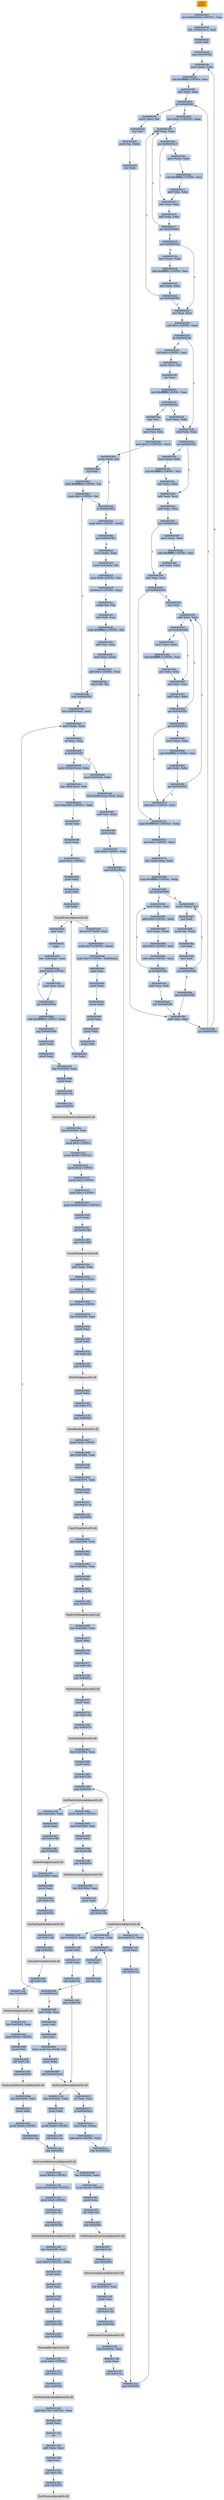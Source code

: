 digraph G {
node[shape=rectangle,style=filled,fillcolor=lightsteelblue,color=lightsteelblue]
bgcolor="transparent"
a0x004052e0pusha_[label="start\npusha ",color="lightgrey",fillcolor="orange"];
a0x004052e1movl_0x405000UINT32_esi[label="0x004052e1\nmovl $0x405000<UINT32>, %esi"];
a0x004052e6leal__16384esi__edi[label="0x004052e6\nleal -16384(%esi), %edi"];
a0x004052ecpushl_edi[label="0x004052ec\npushl %edi"];
a0x004052edjmp_0x004052fa[label="0x004052ed\njmp 0x004052fa"];
a0x004052famovl_esi__ebx[label="0x004052fa\nmovl (%esi), %ebx"];
a0x004052fcsubl_0xfffffffcUINT8_esi[label="0x004052fc\nsubl $0xfffffffc<UINT8>, %esi"];
a0x004052ffadcl_ebx_ebx[label="0x004052ff\nadcl %ebx, %ebx"];
a0x00405301jb_0x004052f0[label="0x00405301\njb 0x004052f0"];
a0x004052f0movb_esi__al[label="0x004052f0\nmovb (%esi), %al"];
a0x004052f2incl_esi[label="0x004052f2\nincl %esi"];
a0x004052f3movb_al_edi_[label="0x004052f3\nmovb %al, (%edi)"];
a0x004052f5incl_edi[label="0x004052f5\nincl %edi"];
a0x004052f6addl_ebx_ebx[label="0x004052f6\naddl %ebx, %ebx"];
a0x004052f8jne_0x00405301[label="0x004052f8\njne 0x00405301"];
a0x00405303movl_0x1UINT32_eax[label="0x00405303\nmovl $0x1<UINT32>, %eax"];
a0x00405308addl_ebx_ebx[label="0x00405308\naddl %ebx, %ebx"];
a0x0040530ajne_0x00405313[label="0x0040530a\njne 0x00405313"];
a0x00405313adcl_eax_eax[label="0x00405313\nadcl %eax, %eax"];
a0x00405315addl_ebx_ebx[label="0x00405315\naddl %ebx, %ebx"];
a0x00405317jae_0x00405308[label="0x00405317\njae 0x00405308"];
a0x00405319jne_0x00405324[label="0x00405319\njne 0x00405324"];
a0x00405324xorl_ecx_ecx[label="0x00405324\nxorl %ecx, %ecx"];
a0x00405326subl_0x3UINT8_eax[label="0x00405326\nsubl $0x3<UINT8>, %eax"];
a0x00405329jb_0x00405338[label="0x00405329\njb 0x00405338"];
a0x0040532bshll_0x8UINT8_eax[label="0x0040532b\nshll $0x8<UINT8>, %eax"];
a0x0040532emovb_esi__al[label="0x0040532e\nmovb (%esi), %al"];
a0x00405330incl_esi[label="0x00405330\nincl %esi"];
a0x00405331xorl_0xffffffffUINT8_eax[label="0x00405331\nxorl $0xffffffff<UINT8>, %eax"];
a0x00405334je_0x004053aa[label="0x00405334\nje 0x004053aa"];
a0x00405336movl_eax_ebp[label="0x00405336\nmovl %eax, %ebp"];
a0x00405338addl_ebx_ebx[label="0x00405338\naddl %ebx, %ebx"];
a0x0040533ajne_0x00405343[label="0x0040533a\njne 0x00405343"];
a0x00405343adcl_ecx_ecx[label="0x00405343\nadcl %ecx, %ecx"];
a0x00405345addl_ebx_ebx[label="0x00405345\naddl %ebx, %ebx"];
a0x00405347jne_0x00405350[label="0x00405347\njne 0x00405350"];
a0x00405350adcl_ecx_ecx[label="0x00405350\nadcl %ecx, %ecx"];
a0x00405352jne_0x00405374[label="0x00405352\njne 0x00405374"];
a0x00405374cmpl_0xfffff300UINT32_ebp[label="0x00405374\ncmpl $0xfffff300<UINT32>, %ebp"];
a0x0040537aadcl_0x1UINT8_ecx[label="0x0040537a\nadcl $0x1<UINT8>, %ecx"];
a0x0040537dleal_ediebp__edx[label="0x0040537d\nleal (%edi,%ebp), %edx"];
a0x00405380cmpl_0xfffffffcUINT8_ebp[label="0x00405380\ncmpl $0xfffffffc<UINT8>, %ebp"];
a0x00405383jbe_0x00405394[label="0x00405383\njbe 0x00405394"];
a0x00405394movl_edx__eax[label="0x00405394\nmovl (%edx), %eax"];
a0x00405396addl_0x4UINT8_edx[label="0x00405396\naddl $0x4<UINT8>, %edx"];
a0x00405399movl_eax_edi_[label="0x00405399\nmovl %eax, (%edi)"];
a0x0040539baddl_0x4UINT8_edi[label="0x0040539b\naddl $0x4<UINT8>, %edi"];
a0x0040539esubl_0x4UINT8_ecx[label="0x0040539e\nsubl $0x4<UINT8>, %ecx"];
a0x004053a1ja_0x00405394[label="0x004053a1\nja 0x00405394"];
a0x004053a3addl_ecx_edi[label="0x004053a3\naddl %ecx, %edi"];
a0x004053a5jmp_0x004052f6[label="0x004053a5\njmp 0x004052f6"];
a0x0040533cmovl_esi__ebx[label="0x0040533c\nmovl (%esi), %ebx"];
a0x0040533esubl_0xfffffffcUINT8_esi[label="0x0040533e\nsubl $0xfffffffc<UINT8>, %esi"];
a0x00405341adcl_ebx_ebx[label="0x00405341\nadcl %ebx, %ebx"];
a0x00405354incl_ecx[label="0x00405354\nincl %ecx"];
a0x00405355addl_ebx_ebx[label="0x00405355\naddl %ebx, %ebx"];
a0x00405357jne_0x00405360[label="0x00405357\njne 0x00405360"];
a0x00405360adcl_ecx_ecx[label="0x00405360\nadcl %ecx, %ecx"];
a0x00405362addl_ebx_ebx[label="0x00405362\naddl %ebx, %ebx"];
a0x00405364jae_0x00405355[label="0x00405364\njae 0x00405355"];
a0x00405366jne_0x00405371[label="0x00405366\njne 0x00405371"];
a0x00405371addl_0x2UINT8_ecx[label="0x00405371\naddl $0x2<UINT8>, %ecx"];
a0x00405385movb_edx__al[label="0x00405385\nmovb (%edx), %al"];
a0x00405387incl_edx[label="0x00405387\nincl %edx"];
a0x00405388movb_al_edi_[label="0x00405388\nmovb %al, (%edi)"];
a0x0040538aincl_edi[label="0x0040538a\nincl %edi"];
a0x0040538bdecl_ecx[label="0x0040538b\ndecl %ecx"];
a0x0040538cjne_0x00405385[label="0x0040538c\njne 0x00405385"];
a0x0040538ejmp_0x004052f6[label="0x0040538e\njmp 0x004052f6"];
a0x00405359movl_esi__ebx[label="0x00405359\nmovl (%esi), %ebx"];
a0x0040535bsubl_0xfffffffcUINT8_esi[label="0x0040535b\nsubl $0xfffffffc<UINT8>, %esi"];
a0x0040535eadcl_ebx_ebx[label="0x0040535e\nadcl %ebx, %ebx"];
a0x0040530cmovl_esi__ebx[label="0x0040530c\nmovl (%esi), %ebx"];
a0x0040530esubl_0xfffffffcUINT8_esi[label="0x0040530e\nsubl $0xfffffffc<UINT8>, %esi"];
a0x00405311adcl_ebx_ebx[label="0x00405311\nadcl %ebx, %ebx"];
a0x00405349movl_esi__ebx[label="0x00405349\nmovl (%esi), %ebx"];
a0x0040534bsubl_0xfffffffcUINT8_esi[label="0x0040534b\nsubl $0xfffffffc<UINT8>, %esi"];
a0x0040534eadcl_ebx_ebx[label="0x0040534e\nadcl %ebx, %ebx"];
a0x0040531bmovl_esi__ebx[label="0x0040531b\nmovl (%esi), %ebx"];
a0x0040531dsubl_0xfffffffcUINT8_esi[label="0x0040531d\nsubl $0xfffffffc<UINT8>, %esi"];
a0x00405320adcl_ebx_ebx[label="0x00405320\nadcl %ebx, %ebx"];
a0x00405322jae_0x00405308[label="0x00405322\njae 0x00405308"];
a0x00405368movl_esi__ebx[label="0x00405368\nmovl (%esi), %ebx"];
a0x0040536asubl_0xfffffffcUINT8_esi[label="0x0040536a\nsubl $0xfffffffc<UINT8>, %esi"];
a0x0040536dadcl_ebx_ebx[label="0x0040536d\nadcl %ebx, %ebx"];
a0x0040536fjae_0x00405355[label="0x0040536f\njae 0x00405355"];
a0x004053aapopl_esi[label="0x004053aa\npopl %esi"];
a0x004053abmovl_esi_edi[label="0x004053ab\nmovl %esi, %edi"];
a0x004053admovl_0x1cUINT32_ecx[label="0x004053ad\nmovl $0x1c<UINT32>, %ecx"];
a0x004053b2movb_edi__al[label="0x004053b2\nmovb (%edi), %al"];
a0x004053b4incl_edi[label="0x004053b4\nincl %edi"];
a0x004053b5subb_0xffffffe8UINT8_al[label="0x004053b5\nsubb $0xffffffe8<UINT8>, %al"];
a0x004053b7cmpb_0x1UINT8_al[label="0x004053b7\ncmpb $0x1<UINT8>, %al"];
a0x004053b9ja_0x004053b2[label="0x004053b9\nja 0x004053b2"];
a0x004053bbcmpb_0x0UINT8_edi_[label="0x004053bb\ncmpb $0x0<UINT8>, (%edi)"];
a0x004053bejne_0x004053b2[label="0x004053be\njne 0x004053b2"];
a0x004053c0movl_edi__eax[label="0x004053c0\nmovl (%edi), %eax"];
a0x004053c2movb_0x4edi__bl[label="0x004053c2\nmovb 0x4(%edi), %bl"];
a0x004053c5shrw_0x8UINT8_ax[label="0x004053c5\nshrw $0x8<UINT8>, %ax"];
a0x004053c9roll_0x10UINT8_eax[label="0x004053c9\nroll $0x10<UINT8>, %eax"];
a0x004053ccxchgb_al_ah[label="0x004053cc\nxchgb %al, %ah"];
a0x004053cesubl_edi_eax[label="0x004053ce\nsubl %edi, %eax"];
a0x004053d0subb_0xffffffe8UINT8_bl[label="0x004053d0\nsubb $0xffffffe8<UINT8>, %bl"];
a0x004053d3addl_esi_eax[label="0x004053d3\naddl %esi, %eax"];
a0x004053d5movl_eax_edi_[label="0x004053d5\nmovl %eax, (%edi)"];
a0x004053d7addl_0x5UINT8_edi[label="0x004053d7\naddl $0x5<UINT8>, %edi"];
a0x004053damovb_bl_al[label="0x004053da\nmovb %bl, %al"];
a0x004053dcloop_0x004053b7[label="0x004053dc\nloop 0x004053b7"];
a0x004053deleal_0x3000esi__edi[label="0x004053de\nleal 0x3000(%esi), %edi"];
a0x004053e4movl_edi__eax[label="0x004053e4\nmovl (%edi), %eax"];
a0x004053e6orl_eax_eax[label="0x004053e6\norl %eax, %eax"];
a0x004053e8je_0x00405426[label="0x004053e8\nje 0x00405426"];
a0x004053eamovl_0x4edi__ebx[label="0x004053ea\nmovl 0x4(%edi), %ebx"];
a0x004053edleal_0x5000eaxesi__eax[label="0x004053ed\nleal 0x5000(%eax,%esi), %eax"];
a0x004053f4addl_esi_ebx[label="0x004053f4\naddl %esi, %ebx"];
a0x004053f6pushl_eax[label="0x004053f6\npushl %eax"];
a0x004053f7addl_0x8UINT8_edi[label="0x004053f7\naddl $0x8<UINT8>, %edi"];
a0x004053facall_0x503cesi_[label="0x004053fa\ncall 0x503c(%esi)"];
LoadLibraryA_kernel32_dll[label="LoadLibraryA@kernel32.dll",color="lightgrey",fillcolor="lightgrey"];
a0x00405400xchgl_eax_ebp[label="0x00405400\nxchgl %eax, %ebp"];
a0x00405401movb_edi__al[label="0x00405401\nmovb (%edi), %al"];
a0x00405403incl_edi[label="0x00405403\nincl %edi"];
a0x00405404orb_al_al[label="0x00405404\norb %al, %al"];
a0x00405406je_0x004053e4[label="0x00405406\nje 0x004053e4"];
a0x00405408movl_edi_ecx[label="0x00405408\nmovl %edi, %ecx"];
a0x0040540apushl_edi[label="0x0040540a\npushl %edi"];
a0x0040540bdecl_eax[label="0x0040540b\ndecl %eax"];
a0x0040540crepnz_scasb_es_edi__al[label="0x0040540c\nrepnz scasb %es:(%edi), %al"];
a0x0040540epushl_ebp[label="0x0040540e\npushl %ebp"];
a0x0040540fcall_0x5040esi_[label="0x0040540f\ncall 0x5040(%esi)"];
GetProcAddress_kernel32_dll[label="GetProcAddress@kernel32.dll",color="lightgrey",fillcolor="lightgrey"];
a0x00405415orl_eax_eax[label="0x00405415\norl %eax, %eax"];
a0x00405417je_0x00405420[label="0x00405417\nje 0x00405420"];
a0x00405419movl_eax_ebx_[label="0x00405419\nmovl %eax, (%ebx)"];
a0x0040541baddl_0x4UINT8_ebx[label="0x0040541b\naddl $0x4<UINT8>, %ebx"];
a0x0040541ejmp_0x00405401[label="0x0040541e\njmp 0x00405401"];
a0x00405426movl_0x5044esi__ebp[label="0x00405426\nmovl 0x5044(%esi), %ebp"];
a0x0040542cleal__4096esi__edi[label="0x0040542c\nleal -4096(%esi), %edi"];
a0x00405432movl_0x1000UINT32_ebx[label="0x00405432\nmovl $0x1000<UINT32>, %ebx"];
a0x00405437pushl_eax[label="0x00405437\npushl %eax"];
a0x00405438pushl_esp[label="0x00405438\npushl %esp"];
a0x00405439pushl_0x4UINT8[label="0x00405439\npushl $0x4<UINT8>"];
a0x0040543bpushl_ebx[label="0x0040543b\npushl %ebx"];
a0x0040543cpushl_edi[label="0x0040543c\npushl %edi"];
a0x0040543dcall_ebp[label="0x0040543d\ncall %ebp"];
VirtualProtect_kernel32_dll[label="VirtualProtect@kernel32.dll",color="lightgrey",fillcolor="lightgrey"];
a0x0040543fleal_0x1d7edi__eax[label="0x0040543f\nleal 0x1d7(%edi), %eax"];
a0x00405445andb_0x7fUINT8_eax_[label="0x00405445\nandb $0x7f<UINT8>, (%eax)"];
a0x00405448andb_0x7fUINT8_0x28eax_[label="0x00405448\nandb $0x7f<UINT8>, 0x28(%eax)"];
a0x0040544cpopl_eax[label="0x0040544c\npopl %eax"];
a0x0040544dpushl_eax[label="0x0040544d\npushl %eax"];
a0x0040544epushl_esp[label="0x0040544e\npushl %esp"];
a0x0040544fpushl_eax[label="0x0040544f\npushl %eax"];
a0x00405450pushl_ebx[label="0x00405450\npushl %ebx"];
a0x00405451pushl_edi[label="0x00405451\npushl %edi"];
a0x00405452call_ebp[label="0x00405452\ncall %ebp"];
a0x00405454popl_eax[label="0x00405454\npopl %eax"];
a0x00405455popa_[label="0x00405455\npopa "];
a0x00405456leal__128esp__eax[label="0x00405456\nleal -128(%esp), %eax"];
a0x0040545apushl_0x0UINT8[label="0x0040545a\npushl $0x0<UINT8>"];
a0x0040545ccmpl_eax_esp[label="0x0040545c\ncmpl %eax, %esp"];
a0x0040545ejne_0x0040545a[label="0x0040545e\njne 0x0040545a"];
a0x00405460subl_0xffffff80UINT8_esp[label="0x00405460\nsubl $0xffffff80<UINT8>, %esp"];
a0x00405463jmp_0x00401000[label="0x00405463\njmp 0x00401000"];
a0x00401000pushl_eax[label="0x00401000\npushl %eax"];
a0x00401001pushl_ebx[label="0x00401001\npushl %ebx"];
a0x00401002leal_0x403098_eax[label="0x00401002\nleal 0x403098, %eax"];
a0x00401008pushl_eax[label="0x00401008\npushl %eax"];
a0x00401009call_0x4011f2[label="0x00401009\ncall 0x4011f2"];
a0x004011f2jmp_0x402054[label="0x004011f2\njmp 0x402054"];
SetCurrentDirectoryA_kernel32_dll[label="SetCurrentDirectoryA@kernel32.dll",color="lightgrey",fillcolor="lightgrey"];
a0x0040100eleal_0x40306d_eax[label="0x0040100e\nleal 0x40306d, %eax"];
a0x00401014pushl_0x0UINT8[label="0x00401014\npushl $0x0<UINT8>"];
a0x00401016pushl_0x80UINT32[label="0x00401016\npushl $0x80<UINT32>"];
a0x0040101bpushl_0x2UINT8[label="0x0040101b\npushl $0x2<UINT8>"];
a0x0040101dpushl_0x0UINT8[label="0x0040101d\npushl $0x0<UINT8>"];
a0x0040101fpushl_0x1UINT8[label="0x0040101f\npushl $0x1<UINT8>"];
a0x00401021pushl_0x40000000UINT32[label="0x00401021\npushl $0x40000000<UINT32>"];
a0x00401026pushl_eax[label="0x00401026\npushl %eax"];
a0x00401027call_0x401180[label="0x00401027\ncall 0x401180"];
a0x00401180jmp_0x402008[label="0x00401180\njmp 0x402008"];
CreateFileA_kernel32_dll[label="CreateFileA@kernel32.dll",color="lightgrey",fillcolor="lightgrey"];
a0x0040102cmovl_eax_ebx[label="0x0040102c\nmovl %eax, %ebx"];
a0x0040102epushl_0x0UINT8[label="0x0040102e\npushl $0x0<UINT8>"];
a0x00401030pushl_0x0UINT8[label="0x00401030\npushl $0x0<UINT8>"];
a0x00401032pushl_0xaUINT8[label="0x00401032\npushl $0xa<UINT8>"];
a0x00401034leal_0x403008_eax[label="0x00401034\nleal 0x403008, %eax"];
a0x0040103apushl_eax[label="0x0040103a\npushl %eax"];
a0x0040103bpushl_ebx[label="0x0040103b\npushl %ebx"];
a0x0040103ccall_0x4011fe[label="0x0040103c\ncall 0x4011fe"];
a0x004011fejmp_0x40205c[label="0x004011fe\njmp 0x40205c"];
WriteFile_kernel32_dll[label="WriteFile@kernel32.dll",color="lightgrey",fillcolor="lightgrey"];
a0x00401041pushl_ebx[label="0x00401041\npushl %ebx"];
a0x00401042call_0x401174[label="0x00401042\ncall 0x401174"];
a0x00401174jmp_0x402000[label="0x00401174\njmp 0x402000"];
CloseHandle_kernel32_dll[label="CloseHandle@kernel32.dll",color="lightgrey",fillcolor="lightgrey"];
a0x00401047pushl_0x0UINT8[label="0x00401047\npushl $0x0<UINT8>"];
a0x00401049leal_0x403080_eax[label="0x00401049\nleal 0x403080, %eax"];
a0x0040104fpushl_eax[label="0x0040104f\npushl %eax"];
a0x00401050leal_0x403076_eax[label="0x00401050\nleal 0x403076, %eax"];
a0x00401056pushl_eax[label="0x00401056\npushl %eax"];
a0x00401057call_0x40117a[label="0x00401057\ncall 0x40117a"];
a0x0040117ajmp_0x402004[label="0x0040117a\njmp 0x402004"];
CopyFileA_kernel32_dll[label="CopyFileA@kernel32.dll",color="lightgrey",fillcolor="lightgrey"];
a0x0040105cleal_0x403090_eax[label="0x0040105c\nleal 0x403090, %eax"];
a0x00401062pushl_eax[label="0x00401062\npushl %eax"];
a0x00401063leal_0x40308a_eax[label="0x00401063\nleal 0x40308a, %eax"];
a0x00401069pushl_eax[label="0x00401069\npushl %eax"];
a0x0040106acall_0x401198[label="0x0040106a\ncall 0x401198"];
a0x00401198jmp_0x402018[label="0x00401198\njmp 0x402018"];
FindFirstFileA_kernel32_dll[label="FindFirstFileA@kernel32.dll",color="lightgrey",fillcolor="lightgrey"];
a0x0040106fleal_0x403090_ebx[label="0x0040106f\nleal 0x403090, %ebx"];
a0x00401075pushl_ebx[label="0x00401075\npushl %ebx"];
a0x00401076pushl_eax[label="0x00401076\npushl %eax"];
a0x00401077call_0x40119e[label="0x00401077\ncall 0x40119e"];
a0x0040119ejmp_0x40201c[label="0x0040119e\njmp 0x40201c"];
FindNextFileA_kernel32_dll[label="FindNextFileA@kernel32.dll",color="lightgrey",fillcolor="lightgrey"];
a0x0040107cpushl_eax[label="0x0040107c\npushl %eax"];
a0x0040107dcall_0x401192[label="0x0040107d\ncall 0x401192"];
a0x00401192jmp_0x402014[label="0x00401192\njmp 0x402014"];
FindClose_kernel32_dll[label="FindClose@kernel32.dll",color="lightgrey",fillcolor="lightgrey"];
a0x00401082leal_0x40306d_eax[label="0x00401082\nleal 0x40306d, %eax"];
a0x00401088pushl_eax[label="0x00401088\npushl %eax"];
a0x00401089call_0x4011b0[label="0x00401089\ncall 0x4011b0"];
a0x004011b0jmp_0x402028[label="0x004011b0\njmp 0x402028"];
GetFileAttributesA_kernel32_dll[label="GetFileAttributesA@kernel32.dll",color="lightgrey",fillcolor="lightgrey"];
a0x0040108epushl_0x80UINT32[label="0x0040108e\npushl $0x80<UINT32>"];
a0x00401093leal_0x40306d_eax[label="0x00401093\nleal 0x40306d, %eax"];
a0x00401099pushl_eax[label="0x00401099\npushl %eax"];
a0x0040109acall_0x4011f8[label="0x0040109a\ncall 0x4011f8"];
a0x004011f8jmp_0x402058[label="0x004011f8\njmp 0x402058"];
SetFileAttributesA_kernel32_dll[label="SetFileAttributesA@kernel32.dll",color="lightgrey",fillcolor="lightgrey"];
a0x0040109fleal_0x40306d_eax[label="0x0040109f\nleal 0x40306d, %eax"];
a0x004010a5pushl_eax[label="0x004010a5\npushl %eax"];
a0x004010a6call_0x4011b0[label="0x004010a6\ncall 0x4011b0"];
a0x004010ableal_0x40306d_eax[label="0x004010ab\nleal 0x40306d, %eax"];
a0x004010b1pushl_eax[label="0x004010b1\npushl %eax"];
a0x004010b2call_0x401186[label="0x004010b2\ncall 0x401186"];
a0x00401186jmp_0x40200c[label="0x00401186\njmp 0x40200c"];
DeleteFileA_kernel32_dll[label="DeleteFileA@kernel32.dll",color="lightgrey",fillcolor="lightgrey"];
a0x004010b7leal_0x403060_eax[label="0x004010b7\nleal 0x403060, %eax"];
a0x004010bdpushl_eax[label="0x004010bd\npushl %eax"];
a0x004010becall_0x4011ce[label="0x004010be\ncall 0x4011ce"];
a0x004011cejmp_0x40203c[label="0x004011ce\njmp 0x40203c"];
GetStartupInfoA_kernel32_dll[label="GetStartupInfoA@kernel32.dll",color="lightgrey",fillcolor="lightgrey"];
a0x004010c3call_0x4011b6[label="0x004010c3\ncall 0x4011b6"];
a0x004011b6jmp_0x40202c[label="0x004011b6\njmp 0x40202c"];
GetLastError_kernel32_dll[label="GetLastError@kernel32.dll",color="lightgrey",fillcolor="lightgrey"];
a0x004010c8call_0x4011e0[label="0x004010c8\ncall 0x4011e0"];
a0x004011e0jmp_0x402048[label="0x004011e0\njmp 0x402048"];
GetVersion_kernel32_dll[label="GetVersion@kernel32.dll",color="lightgrey",fillcolor="lightgrey"];
a0x004010cdleal_0x403042_ebx[label="0x004010cd\nleal 0x403042, %ebx"];
a0x004010d3pushl_0x64UINT8[label="0x004010d3\npushl $0x64<UINT8>"];
a0x004010d5pushl_ebx[label="0x004010d5\npushl %ebx"];
a0x004010d6call_0x4011d4[label="0x004010d6\ncall 0x4011d4"];
a0x004011d4jmp_0x402040[label="0x004011d4\njmp 0x402040"];
GetSystemDirectoryA_kernel32_dll[label="GetSystemDirectoryA@kernel32.dll",color="lightgrey",fillcolor="lightgrey"];
a0x004010dbleal_0x403042_ebx[label="0x004010db\nleal 0x403042, %ebx"];
a0x004010e1pushl_ebx[label="0x004010e1\npushl %ebx"];
a0x004010e2pushl_0x64UINT8[label="0x004010e2\npushl $0x64<UINT8>"];
a0x004010e4call_0x4011aa[label="0x004010e4\ncall 0x4011aa"];
a0x004011aajmp_0x402024[label="0x004011aa\njmp 0x402024"];
GetCurrentDirectoryA_kernel32_dll[label="GetCurrentDirectoryA@kernel32.dll",color="lightgrey",fillcolor="lightgrey"];
a0x004010e9leal_0x403042_ebx[label="0x004010e9\nleal 0x403042, %ebx"];
a0x004010efpushl_0x64UINT8[label="0x004010ef\npushl $0x64<UINT8>"];
a0x004010f1pushl_ebx[label="0x004010f1\npushl %ebx"];
a0x004010f2call_0x4011e6[label="0x004010f2\ncall 0x4011e6"];
a0x004011e6jmp_0x40204c[label="0x004011e6\njmp 0x40204c"];
GetWindowsDirectoryA_kernel32_dll[label="GetWindowsDirectoryA@kernel32.dll",color="lightgrey",fillcolor="lightgrey"];
a0x004010f7call_0x4011a4[label="0x004010f7\ncall 0x4011a4"];
a0x004011a4jmp_0x402020[label="0x004011a4\njmp 0x402020"];
GetCommandLineA_kernel32_dll[label="GetCommandLineA@kernel32.dll",color="lightgrey",fillcolor="lightgrey"];
a0x004010fcleal_0x403054_eax[label="0x004010fc\nleal 0x403054, %eax"];
a0x00401102pushl_eax[label="0x00401102\npushl %eax"];
a0x00401103call_0x4011da[label="0x00401103\ncall 0x4011da"];
a0x004011dajmp_0x402044[label="0x004011da\njmp 0x402044"];
GetSystemTime_kernel32_dll[label="GetSystemTime@kernel32.dll",color="lightgrey",fillcolor="lightgrey"];
a0x00401108leal_0x403022_eax[label="0x00401108\nleal 0x403022, %eax"];
a0x0040110epushl_eax[label="0x0040110e\npushl %eax"];
a0x0040110fcall_0x4011ec[label="0x0040110f\ncall 0x4011ec"];
a0x004011ecjmp_0x402050[label="0x004011ec\njmp 0x402050"];
a0x00401114leal_0x403015_eax[label="0x00401114\nleal 0x403015, %eax"];
a0x0040111apushl_eax[label="0x0040111a\npushl %eax"];
a0x0040111bcall_0x4011ec[label="0x0040111b\ncall 0x4011ec"];
a0x00401120leal_0x40302d_ebx[label="0x00401120\nleal 0x40302d, %ebx"];
a0x00401126pushl_ebx[label="0x00401126\npushl %ebx"];
a0x00401127pushl_eax[label="0x00401127\npushl %eax"];
a0x00401128call_0x4011c8[label="0x00401128\ncall 0x4011c8"];
a0x004011c8jmp_0x402038[label="0x004011c8\njmp 0x402038"];
a0x0040112dleal_0x403042_ebx[label="0x0040112d\nleal 0x403042, %ebx"];
a0x00401133pushl_ebx[label="0x00401133\npushl %ebx"];
a0x00401134pushl_0x64UINT8[label="0x00401134\npushl $0x64<UINT8>"];
a0x00401136call_0x4011aa[label="0x00401136\ncall 0x4011aa"];
a0x0040113bpushl_0x64UINT8[label="0x0040113b\npushl $0x64<UINT8>"];
a0x0040113dpushl_0x403000UINT32[label="0x0040113d\npushl $0x403000<UINT32>"];
a0x00401142pushl_0x0UINT8[label="0x00401142\npushl $0x0<UINT8>"];
a0x00401144call_0x4011bc[label="0x00401144\ncall 0x4011bc"];
a0x004011bcjmp_0x402030[label="0x004011bc\njmp 0x402030"];
GetModuleFileNameA_kernel32_dll[label="GetModuleFileNameA@kernel32.dll",color="lightgrey",fillcolor="lightgrey"];
a0x00401149leal_0x403008_eax[label="0x00401149\nleal 0x403008, %eax"];
a0x0040114fmovl_0x0UINT32_ebx[label="0x0040114f\nmovl $0x0<UINT32>, %ebx"];
a0x00401154pushl_ebx[label="0x00401154\npushl %ebx"];
a0x00401155pushl_eax[label="0x00401155\npushl %eax"];
a0x00401156pushl_eax[label="0x00401156\npushl %eax"];
a0x00401157pushl_ebx[label="0x00401157\npushl %ebx"];
a0x00401158call_0x401204[label="0x00401158\ncall 0x401204"];
a0x00401204jmp_0x402064[label="0x00401204\njmp 0x402064"];
MessageBoxA_user32_dll[label="MessageBoxA@user32.dll",color="lightgrey",fillcolor="lightgrey"];
a0x0040115dpushl_0x0UINT8[label="0x0040115d\npushl $0x0<UINT8>"];
a0x0040115fcall_0x4011c2[label="0x0040115f\ncall 0x4011c2"];
a0x004011c2jmp_0x402034[label="0x004011c2\njmp 0x402034"];
GetModuleHandleA_kernel32_dll[label="GetModuleHandleA@kernel32.dll",color="lightgrey",fillcolor="lightgrey"];
a0x00401164addl_0x116bUINT32_eax[label="0x00401164\naddl $0x116b<UINT32>, %eax"];
a0x00401169pushl_eax[label="0x00401169\npushl %eax"];
a0x0040116aret[label="0x0040116a\nret"];
a0x0040116baddl_ebx_eax[label="0x0040116b\naddl %ebx, %eax"];
a0x0040116dpopl_eax[label="0x0040116d\npopl %eax"];
a0x0040116ecall_0x40118c[label="0x0040116e\ncall 0x40118c"];
a0x0040118cjmp_0x402010[label="0x0040118c\njmp 0x402010"];
ExitProcess_kernel32_dll[label="ExitProcess@kernel32.dll",color="lightgrey",fillcolor="lightgrey"];
a0x004052e0pusha_ -> a0x004052e1movl_0x405000UINT32_esi [color="#000000"];
a0x004052e1movl_0x405000UINT32_esi -> a0x004052e6leal__16384esi__edi [color="#000000"];
a0x004052e6leal__16384esi__edi -> a0x004052ecpushl_edi [color="#000000"];
a0x004052ecpushl_edi -> a0x004052edjmp_0x004052fa [color="#000000"];
a0x004052edjmp_0x004052fa -> a0x004052famovl_esi__ebx [color="#000000"];
a0x004052famovl_esi__ebx -> a0x004052fcsubl_0xfffffffcUINT8_esi [color="#000000"];
a0x004052fcsubl_0xfffffffcUINT8_esi -> a0x004052ffadcl_ebx_ebx [color="#000000"];
a0x004052ffadcl_ebx_ebx -> a0x00405301jb_0x004052f0 [color="#000000"];
a0x00405301jb_0x004052f0 -> a0x004052f0movb_esi__al [color="#000000",label="T"];
a0x004052f0movb_esi__al -> a0x004052f2incl_esi [color="#000000"];
a0x004052f2incl_esi -> a0x004052f3movb_al_edi_ [color="#000000"];
a0x004052f3movb_al_edi_ -> a0x004052f5incl_edi [color="#000000"];
a0x004052f5incl_edi -> a0x004052f6addl_ebx_ebx [color="#000000"];
a0x004052f6addl_ebx_ebx -> a0x004052f8jne_0x00405301 [color="#000000"];
a0x004052f8jne_0x00405301 -> a0x00405301jb_0x004052f0 [color="#000000",label="T"];
a0x00405301jb_0x004052f0 -> a0x00405303movl_0x1UINT32_eax [color="#000000",label="F"];
a0x00405303movl_0x1UINT32_eax -> a0x00405308addl_ebx_ebx [color="#000000"];
a0x00405308addl_ebx_ebx -> a0x0040530ajne_0x00405313 [color="#000000"];
a0x0040530ajne_0x00405313 -> a0x00405313adcl_eax_eax [color="#000000",label="T"];
a0x00405313adcl_eax_eax -> a0x00405315addl_ebx_ebx [color="#000000"];
a0x00405315addl_ebx_ebx -> a0x00405317jae_0x00405308 [color="#000000"];
a0x00405317jae_0x00405308 -> a0x00405319jne_0x00405324 [color="#000000",label="F"];
a0x00405319jne_0x00405324 -> a0x00405324xorl_ecx_ecx [color="#000000",label="T"];
a0x00405324xorl_ecx_ecx -> a0x00405326subl_0x3UINT8_eax [color="#000000"];
a0x00405326subl_0x3UINT8_eax -> a0x00405329jb_0x00405338 [color="#000000"];
a0x00405329jb_0x00405338 -> a0x0040532bshll_0x8UINT8_eax [color="#000000",label="F"];
a0x0040532bshll_0x8UINT8_eax -> a0x0040532emovb_esi__al [color="#000000"];
a0x0040532emovb_esi__al -> a0x00405330incl_esi [color="#000000"];
a0x00405330incl_esi -> a0x00405331xorl_0xffffffffUINT8_eax [color="#000000"];
a0x00405331xorl_0xffffffffUINT8_eax -> a0x00405334je_0x004053aa [color="#000000"];
a0x00405334je_0x004053aa -> a0x00405336movl_eax_ebp [color="#000000",label="F"];
a0x00405336movl_eax_ebp -> a0x00405338addl_ebx_ebx [color="#000000"];
a0x00405338addl_ebx_ebx -> a0x0040533ajne_0x00405343 [color="#000000"];
a0x0040533ajne_0x00405343 -> a0x00405343adcl_ecx_ecx [color="#000000",label="T"];
a0x00405343adcl_ecx_ecx -> a0x00405345addl_ebx_ebx [color="#000000"];
a0x00405345addl_ebx_ebx -> a0x00405347jne_0x00405350 [color="#000000"];
a0x00405347jne_0x00405350 -> a0x00405350adcl_ecx_ecx [color="#000000",label="T"];
a0x00405350adcl_ecx_ecx -> a0x00405352jne_0x00405374 [color="#000000"];
a0x00405352jne_0x00405374 -> a0x00405374cmpl_0xfffff300UINT32_ebp [color="#000000",label="T"];
a0x00405374cmpl_0xfffff300UINT32_ebp -> a0x0040537aadcl_0x1UINT8_ecx [color="#000000"];
a0x0040537aadcl_0x1UINT8_ecx -> a0x0040537dleal_ediebp__edx [color="#000000"];
a0x0040537dleal_ediebp__edx -> a0x00405380cmpl_0xfffffffcUINT8_ebp [color="#000000"];
a0x00405380cmpl_0xfffffffcUINT8_ebp -> a0x00405383jbe_0x00405394 [color="#000000"];
a0x00405383jbe_0x00405394 -> a0x00405394movl_edx__eax [color="#000000",label="T"];
a0x00405394movl_edx__eax -> a0x00405396addl_0x4UINT8_edx [color="#000000"];
a0x00405396addl_0x4UINT8_edx -> a0x00405399movl_eax_edi_ [color="#000000"];
a0x00405399movl_eax_edi_ -> a0x0040539baddl_0x4UINT8_edi [color="#000000"];
a0x0040539baddl_0x4UINT8_edi -> a0x0040539esubl_0x4UINT8_ecx [color="#000000"];
a0x0040539esubl_0x4UINT8_ecx -> a0x004053a1ja_0x00405394 [color="#000000"];
a0x004053a1ja_0x00405394 -> a0x004053a3addl_ecx_edi [color="#000000",label="F"];
a0x004053a3addl_ecx_edi -> a0x004053a5jmp_0x004052f6 [color="#000000"];
a0x004053a5jmp_0x004052f6 -> a0x004052f6addl_ebx_ebx [color="#000000"];
a0x00405329jb_0x00405338 -> a0x00405338addl_ebx_ebx [color="#000000",label="T"];
a0x0040533ajne_0x00405343 -> a0x0040533cmovl_esi__ebx [color="#000000",label="F"];
a0x0040533cmovl_esi__ebx -> a0x0040533esubl_0xfffffffcUINT8_esi [color="#000000"];
a0x0040533esubl_0xfffffffcUINT8_esi -> a0x00405341adcl_ebx_ebx [color="#000000"];
a0x00405341adcl_ebx_ebx -> a0x00405343adcl_ecx_ecx [color="#000000"];
a0x00405352jne_0x00405374 -> a0x00405354incl_ecx [color="#000000",label="F"];
a0x00405354incl_ecx -> a0x00405355addl_ebx_ebx [color="#000000"];
a0x00405355addl_ebx_ebx -> a0x00405357jne_0x00405360 [color="#000000"];
a0x00405357jne_0x00405360 -> a0x00405360adcl_ecx_ecx [color="#000000",label="T"];
a0x00405360adcl_ecx_ecx -> a0x00405362addl_ebx_ebx [color="#000000"];
a0x00405362addl_ebx_ebx -> a0x00405364jae_0x00405355 [color="#000000"];
a0x00405364jae_0x00405355 -> a0x00405366jne_0x00405371 [color="#000000",label="F"];
a0x00405366jne_0x00405371 -> a0x00405371addl_0x2UINT8_ecx [color="#000000",label="T"];
a0x00405371addl_0x2UINT8_ecx -> a0x00405374cmpl_0xfffff300UINT32_ebp [color="#000000"];
a0x004053a1ja_0x00405394 -> a0x00405394movl_edx__eax [color="#000000",label="T"];
a0x004052f8jne_0x00405301 -> a0x004052famovl_esi__ebx [color="#000000",label="F"];
a0x00405383jbe_0x00405394 -> a0x00405385movb_edx__al [color="#000000",label="F"];
a0x00405385movb_edx__al -> a0x00405387incl_edx [color="#000000"];
a0x00405387incl_edx -> a0x00405388movb_al_edi_ [color="#000000"];
a0x00405388movb_al_edi_ -> a0x0040538aincl_edi [color="#000000"];
a0x0040538aincl_edi -> a0x0040538bdecl_ecx [color="#000000"];
a0x0040538bdecl_ecx -> a0x0040538cjne_0x00405385 [color="#000000"];
a0x0040538cjne_0x00405385 -> a0x00405385movb_edx__al [color="#000000",label="T"];
a0x0040538cjne_0x00405385 -> a0x0040538ejmp_0x004052f6 [color="#000000",label="F"];
a0x0040538ejmp_0x004052f6 -> a0x004052f6addl_ebx_ebx [color="#000000"];
a0x00405357jne_0x00405360 -> a0x00405359movl_esi__ebx [color="#000000",label="F"];
a0x00405359movl_esi__ebx -> a0x0040535bsubl_0xfffffffcUINT8_esi [color="#000000"];
a0x0040535bsubl_0xfffffffcUINT8_esi -> a0x0040535eadcl_ebx_ebx [color="#000000"];
a0x0040535eadcl_ebx_ebx -> a0x00405360adcl_ecx_ecx [color="#000000"];
a0x00405364jae_0x00405355 -> a0x00405355addl_ebx_ebx [color="#000000",label="T"];
a0x0040530ajne_0x00405313 -> a0x0040530cmovl_esi__ebx [color="#000000",label="F"];
a0x0040530cmovl_esi__ebx -> a0x0040530esubl_0xfffffffcUINT8_esi [color="#000000"];
a0x0040530esubl_0xfffffffcUINT8_esi -> a0x00405311adcl_ebx_ebx [color="#000000"];
a0x00405311adcl_ebx_ebx -> a0x00405313adcl_eax_eax [color="#000000"];
a0x00405347jne_0x00405350 -> a0x00405349movl_esi__ebx [color="#000000",label="F"];
a0x00405349movl_esi__ebx -> a0x0040534bsubl_0xfffffffcUINT8_esi [color="#000000"];
a0x0040534bsubl_0xfffffffcUINT8_esi -> a0x0040534eadcl_ebx_ebx [color="#000000"];
a0x0040534eadcl_ebx_ebx -> a0x00405350adcl_ecx_ecx [color="#000000"];
a0x00405319jne_0x00405324 -> a0x0040531bmovl_esi__ebx [color="#000000",label="F"];
a0x0040531bmovl_esi__ebx -> a0x0040531dsubl_0xfffffffcUINT8_esi [color="#000000"];
a0x0040531dsubl_0xfffffffcUINT8_esi -> a0x00405320adcl_ebx_ebx [color="#000000"];
a0x00405320adcl_ebx_ebx -> a0x00405322jae_0x00405308 [color="#000000"];
a0x00405322jae_0x00405308 -> a0x00405324xorl_ecx_ecx [color="#000000",label="F"];
a0x00405366jne_0x00405371 -> a0x00405368movl_esi__ebx [color="#000000",label="F"];
a0x00405368movl_esi__ebx -> a0x0040536asubl_0xfffffffcUINT8_esi [color="#000000"];
a0x0040536asubl_0xfffffffcUINT8_esi -> a0x0040536dadcl_ebx_ebx [color="#000000"];
a0x0040536dadcl_ebx_ebx -> a0x0040536fjae_0x00405355 [color="#000000"];
a0x0040536fjae_0x00405355 -> a0x00405371addl_0x2UINT8_ecx [color="#000000",label="F"];
a0x00405317jae_0x00405308 -> a0x00405308addl_ebx_ebx [color="#000000",label="T"];
a0x0040536fjae_0x00405355 -> a0x00405355addl_ebx_ebx [color="#000000",label="T"];
a0x00405322jae_0x00405308 -> a0x00405308addl_ebx_ebx [color="#000000",label="T"];
a0x00405334je_0x004053aa -> a0x004053aapopl_esi [color="#000000",label="T"];
a0x004053aapopl_esi -> a0x004053abmovl_esi_edi [color="#000000"];
a0x004053abmovl_esi_edi -> a0x004053admovl_0x1cUINT32_ecx [color="#000000"];
a0x004053admovl_0x1cUINT32_ecx -> a0x004053b2movb_edi__al [color="#000000"];
a0x004053b2movb_edi__al -> a0x004053b4incl_edi [color="#000000"];
a0x004053b4incl_edi -> a0x004053b5subb_0xffffffe8UINT8_al [color="#000000"];
a0x004053b5subb_0xffffffe8UINT8_al -> a0x004053b7cmpb_0x1UINT8_al [color="#000000"];
a0x004053b7cmpb_0x1UINT8_al -> a0x004053b9ja_0x004053b2 [color="#000000"];
a0x004053b9ja_0x004053b2 -> a0x004053b2movb_edi__al [color="#000000",label="T"];
a0x004053b9ja_0x004053b2 -> a0x004053bbcmpb_0x0UINT8_edi_ [color="#000000",label="F"];
a0x004053bbcmpb_0x0UINT8_edi_ -> a0x004053bejne_0x004053b2 [color="#000000"];
a0x004053bejne_0x004053b2 -> a0x004053c0movl_edi__eax [color="#000000",label="F"];
a0x004053c0movl_edi__eax -> a0x004053c2movb_0x4edi__bl [color="#000000"];
a0x004053c2movb_0x4edi__bl -> a0x004053c5shrw_0x8UINT8_ax [color="#000000"];
a0x004053c5shrw_0x8UINT8_ax -> a0x004053c9roll_0x10UINT8_eax [color="#000000"];
a0x004053c9roll_0x10UINT8_eax -> a0x004053ccxchgb_al_ah [color="#000000"];
a0x004053ccxchgb_al_ah -> a0x004053cesubl_edi_eax [color="#000000"];
a0x004053cesubl_edi_eax -> a0x004053d0subb_0xffffffe8UINT8_bl [color="#000000"];
a0x004053d0subb_0xffffffe8UINT8_bl -> a0x004053d3addl_esi_eax [color="#000000"];
a0x004053d3addl_esi_eax -> a0x004053d5movl_eax_edi_ [color="#000000"];
a0x004053d5movl_eax_edi_ -> a0x004053d7addl_0x5UINT8_edi [color="#000000"];
a0x004053d7addl_0x5UINT8_edi -> a0x004053damovb_bl_al [color="#000000"];
a0x004053damovb_bl_al -> a0x004053dcloop_0x004053b7 [color="#000000"];
a0x004053dcloop_0x004053b7 -> a0x004053b7cmpb_0x1UINT8_al [color="#000000",label="T"];
a0x004053dcloop_0x004053b7 -> a0x004053deleal_0x3000esi__edi [color="#000000",label="F"];
a0x004053deleal_0x3000esi__edi -> a0x004053e4movl_edi__eax [color="#000000"];
a0x004053e4movl_edi__eax -> a0x004053e6orl_eax_eax [color="#000000"];
a0x004053e6orl_eax_eax -> a0x004053e8je_0x00405426 [color="#000000"];
a0x004053e8je_0x00405426 -> a0x004053eamovl_0x4edi__ebx [color="#000000",label="F"];
a0x004053eamovl_0x4edi__ebx -> a0x004053edleal_0x5000eaxesi__eax [color="#000000"];
a0x004053edleal_0x5000eaxesi__eax -> a0x004053f4addl_esi_ebx [color="#000000"];
a0x004053f4addl_esi_ebx -> a0x004053f6pushl_eax [color="#000000"];
a0x004053f6pushl_eax -> a0x004053f7addl_0x8UINT8_edi [color="#000000"];
a0x004053f7addl_0x8UINT8_edi -> a0x004053facall_0x503cesi_ [color="#000000"];
a0x004053facall_0x503cesi_ -> LoadLibraryA_kernel32_dll [color="#000000"];
LoadLibraryA_kernel32_dll -> a0x00405400xchgl_eax_ebp [color="#000000"];
a0x00405400xchgl_eax_ebp -> a0x00405401movb_edi__al [color="#000000"];
a0x00405401movb_edi__al -> a0x00405403incl_edi [color="#000000"];
a0x00405403incl_edi -> a0x00405404orb_al_al [color="#000000"];
a0x00405404orb_al_al -> a0x00405406je_0x004053e4 [color="#000000"];
a0x00405406je_0x004053e4 -> a0x00405408movl_edi_ecx [color="#000000",label="F"];
a0x00405408movl_edi_ecx -> a0x0040540apushl_edi [color="#000000"];
a0x0040540apushl_edi -> a0x0040540bdecl_eax [color="#000000"];
a0x0040540bdecl_eax -> a0x0040540crepnz_scasb_es_edi__al [color="#000000"];
a0x0040540crepnz_scasb_es_edi__al -> a0x0040540epushl_ebp [color="#000000"];
a0x0040540epushl_ebp -> a0x0040540fcall_0x5040esi_ [color="#000000"];
a0x0040540fcall_0x5040esi_ -> GetProcAddress_kernel32_dll [color="#000000"];
GetProcAddress_kernel32_dll -> a0x00405415orl_eax_eax [color="#000000"];
a0x00405415orl_eax_eax -> a0x00405417je_0x00405420 [color="#000000"];
a0x00405417je_0x00405420 -> a0x00405419movl_eax_ebx_ [color="#000000",label="F"];
a0x00405419movl_eax_ebx_ -> a0x0040541baddl_0x4UINT8_ebx [color="#000000"];
a0x0040541baddl_0x4UINT8_ebx -> a0x0040541ejmp_0x00405401 [color="#000000"];
a0x0040541ejmp_0x00405401 -> a0x00405401movb_edi__al [color="#000000"];
a0x00405406je_0x004053e4 -> a0x004053e4movl_edi__eax [color="#000000",label="T"];
a0x004053e8je_0x00405426 -> a0x00405426movl_0x5044esi__ebp [color="#000000",label="T"];
a0x00405426movl_0x5044esi__ebp -> a0x0040542cleal__4096esi__edi [color="#000000"];
a0x0040542cleal__4096esi__edi -> a0x00405432movl_0x1000UINT32_ebx [color="#000000"];
a0x00405432movl_0x1000UINT32_ebx -> a0x00405437pushl_eax [color="#000000"];
a0x00405437pushl_eax -> a0x00405438pushl_esp [color="#000000"];
a0x00405438pushl_esp -> a0x00405439pushl_0x4UINT8 [color="#000000"];
a0x00405439pushl_0x4UINT8 -> a0x0040543bpushl_ebx [color="#000000"];
a0x0040543bpushl_ebx -> a0x0040543cpushl_edi [color="#000000"];
a0x0040543cpushl_edi -> a0x0040543dcall_ebp [color="#000000"];
a0x0040543dcall_ebp -> VirtualProtect_kernel32_dll [color="#000000"];
VirtualProtect_kernel32_dll -> a0x0040543fleal_0x1d7edi__eax [color="#000000"];
a0x0040543fleal_0x1d7edi__eax -> a0x00405445andb_0x7fUINT8_eax_ [color="#000000"];
a0x00405445andb_0x7fUINT8_eax_ -> a0x00405448andb_0x7fUINT8_0x28eax_ [color="#000000"];
a0x00405448andb_0x7fUINT8_0x28eax_ -> a0x0040544cpopl_eax [color="#000000"];
a0x0040544cpopl_eax -> a0x0040544dpushl_eax [color="#000000"];
a0x0040544dpushl_eax -> a0x0040544epushl_esp [color="#000000"];
a0x0040544epushl_esp -> a0x0040544fpushl_eax [color="#000000"];
a0x0040544fpushl_eax -> a0x00405450pushl_ebx [color="#000000"];
a0x00405450pushl_ebx -> a0x00405451pushl_edi [color="#000000"];
a0x00405451pushl_edi -> a0x00405452call_ebp [color="#000000"];
a0x00405452call_ebp -> VirtualProtect_kernel32_dll [color="#000000"];
VirtualProtect_kernel32_dll -> a0x00405454popl_eax [color="#000000"];
a0x00405454popl_eax -> a0x00405455popa_ [color="#000000"];
a0x00405455popa_ -> a0x00405456leal__128esp__eax [color="#000000"];
a0x00405456leal__128esp__eax -> a0x0040545apushl_0x0UINT8 [color="#000000"];
a0x0040545apushl_0x0UINT8 -> a0x0040545ccmpl_eax_esp [color="#000000"];
a0x0040545ccmpl_eax_esp -> a0x0040545ejne_0x0040545a [color="#000000"];
a0x0040545ejne_0x0040545a -> a0x0040545apushl_0x0UINT8 [color="#000000",label="T"];
a0x0040545ejne_0x0040545a -> a0x00405460subl_0xffffff80UINT8_esp [color="#000000",label="F"];
a0x00405460subl_0xffffff80UINT8_esp -> a0x00405463jmp_0x00401000 [color="#000000"];
a0x00405463jmp_0x00401000 -> a0x00401000pushl_eax [color="#000000"];
a0x00401000pushl_eax -> a0x00401001pushl_ebx [color="#000000"];
a0x00401001pushl_ebx -> a0x00401002leal_0x403098_eax [color="#000000"];
a0x00401002leal_0x403098_eax -> a0x00401008pushl_eax [color="#000000"];
a0x00401008pushl_eax -> a0x00401009call_0x4011f2 [color="#000000"];
a0x00401009call_0x4011f2 -> a0x004011f2jmp_0x402054 [color="#000000"];
a0x004011f2jmp_0x402054 -> SetCurrentDirectoryA_kernel32_dll [color="#000000"];
SetCurrentDirectoryA_kernel32_dll -> a0x0040100eleal_0x40306d_eax [color="#000000"];
a0x0040100eleal_0x40306d_eax -> a0x00401014pushl_0x0UINT8 [color="#000000"];
a0x00401014pushl_0x0UINT8 -> a0x00401016pushl_0x80UINT32 [color="#000000"];
a0x00401016pushl_0x80UINT32 -> a0x0040101bpushl_0x2UINT8 [color="#000000"];
a0x0040101bpushl_0x2UINT8 -> a0x0040101dpushl_0x0UINT8 [color="#000000"];
a0x0040101dpushl_0x0UINT8 -> a0x0040101fpushl_0x1UINT8 [color="#000000"];
a0x0040101fpushl_0x1UINT8 -> a0x00401021pushl_0x40000000UINT32 [color="#000000"];
a0x00401021pushl_0x40000000UINT32 -> a0x00401026pushl_eax [color="#000000"];
a0x00401026pushl_eax -> a0x00401027call_0x401180 [color="#000000"];
a0x00401027call_0x401180 -> a0x00401180jmp_0x402008 [color="#000000"];
a0x00401180jmp_0x402008 -> CreateFileA_kernel32_dll [color="#000000"];
CreateFileA_kernel32_dll -> a0x0040102cmovl_eax_ebx [color="#000000"];
a0x0040102cmovl_eax_ebx -> a0x0040102epushl_0x0UINT8 [color="#000000"];
a0x0040102epushl_0x0UINT8 -> a0x00401030pushl_0x0UINT8 [color="#000000"];
a0x00401030pushl_0x0UINT8 -> a0x00401032pushl_0xaUINT8 [color="#000000"];
a0x00401032pushl_0xaUINT8 -> a0x00401034leal_0x403008_eax [color="#000000"];
a0x00401034leal_0x403008_eax -> a0x0040103apushl_eax [color="#000000"];
a0x0040103apushl_eax -> a0x0040103bpushl_ebx [color="#000000"];
a0x0040103bpushl_ebx -> a0x0040103ccall_0x4011fe [color="#000000"];
a0x0040103ccall_0x4011fe -> a0x004011fejmp_0x40205c [color="#000000"];
a0x004011fejmp_0x40205c -> WriteFile_kernel32_dll [color="#000000"];
WriteFile_kernel32_dll -> a0x00401041pushl_ebx [color="#000000"];
a0x00401041pushl_ebx -> a0x00401042call_0x401174 [color="#000000"];
a0x00401042call_0x401174 -> a0x00401174jmp_0x402000 [color="#000000"];
a0x00401174jmp_0x402000 -> CloseHandle_kernel32_dll [color="#000000"];
CloseHandle_kernel32_dll -> a0x00401047pushl_0x0UINT8 [color="#000000"];
a0x00401047pushl_0x0UINT8 -> a0x00401049leal_0x403080_eax [color="#000000"];
a0x00401049leal_0x403080_eax -> a0x0040104fpushl_eax [color="#000000"];
a0x0040104fpushl_eax -> a0x00401050leal_0x403076_eax [color="#000000"];
a0x00401050leal_0x403076_eax -> a0x00401056pushl_eax [color="#000000"];
a0x00401056pushl_eax -> a0x00401057call_0x40117a [color="#000000"];
a0x00401057call_0x40117a -> a0x0040117ajmp_0x402004 [color="#000000"];
a0x0040117ajmp_0x402004 -> CopyFileA_kernel32_dll [color="#000000"];
CopyFileA_kernel32_dll -> a0x0040105cleal_0x403090_eax [color="#000000"];
a0x0040105cleal_0x403090_eax -> a0x00401062pushl_eax [color="#000000"];
a0x00401062pushl_eax -> a0x00401063leal_0x40308a_eax [color="#000000"];
a0x00401063leal_0x40308a_eax -> a0x00401069pushl_eax [color="#000000"];
a0x00401069pushl_eax -> a0x0040106acall_0x401198 [color="#000000"];
a0x0040106acall_0x401198 -> a0x00401198jmp_0x402018 [color="#000000"];
a0x00401198jmp_0x402018 -> FindFirstFileA_kernel32_dll [color="#000000"];
FindFirstFileA_kernel32_dll -> a0x0040106fleal_0x403090_ebx [color="#000000"];
a0x0040106fleal_0x403090_ebx -> a0x00401075pushl_ebx [color="#000000"];
a0x00401075pushl_ebx -> a0x00401076pushl_eax [color="#000000"];
a0x00401076pushl_eax -> a0x00401077call_0x40119e [color="#000000"];
a0x00401077call_0x40119e -> a0x0040119ejmp_0x40201c [color="#000000"];
a0x0040119ejmp_0x40201c -> FindNextFileA_kernel32_dll [color="#000000"];
FindNextFileA_kernel32_dll -> a0x0040107cpushl_eax [color="#000000"];
a0x0040107cpushl_eax -> a0x0040107dcall_0x401192 [color="#000000"];
a0x0040107dcall_0x401192 -> a0x00401192jmp_0x402014 [color="#000000"];
a0x00401192jmp_0x402014 -> FindClose_kernel32_dll [color="#000000"];
FindClose_kernel32_dll -> a0x00401082leal_0x40306d_eax [color="#000000"];
a0x00401082leal_0x40306d_eax -> a0x00401088pushl_eax [color="#000000"];
a0x00401088pushl_eax -> a0x00401089call_0x4011b0 [color="#000000"];
a0x00401089call_0x4011b0 -> a0x004011b0jmp_0x402028 [color="#000000"];
a0x004011b0jmp_0x402028 -> GetFileAttributesA_kernel32_dll [color="#000000"];
GetFileAttributesA_kernel32_dll -> a0x0040108epushl_0x80UINT32 [color="#000000"];
a0x0040108epushl_0x80UINT32 -> a0x00401093leal_0x40306d_eax [color="#000000"];
a0x00401093leal_0x40306d_eax -> a0x00401099pushl_eax [color="#000000"];
a0x00401099pushl_eax -> a0x0040109acall_0x4011f8 [color="#000000"];
a0x0040109acall_0x4011f8 -> a0x004011f8jmp_0x402058 [color="#000000"];
a0x004011f8jmp_0x402058 -> SetFileAttributesA_kernel32_dll [color="#000000"];
SetFileAttributesA_kernel32_dll -> a0x0040109fleal_0x40306d_eax [color="#000000"];
a0x0040109fleal_0x40306d_eax -> a0x004010a5pushl_eax [color="#000000"];
a0x004010a5pushl_eax -> a0x004010a6call_0x4011b0 [color="#000000"];
a0x004010a6call_0x4011b0 -> a0x004011b0jmp_0x402028 [color="#000000"];
GetFileAttributesA_kernel32_dll -> a0x004010ableal_0x40306d_eax [color="#000000"];
a0x004010ableal_0x40306d_eax -> a0x004010b1pushl_eax [color="#000000"];
a0x004010b1pushl_eax -> a0x004010b2call_0x401186 [color="#000000"];
a0x004010b2call_0x401186 -> a0x00401186jmp_0x40200c [color="#000000"];
a0x00401186jmp_0x40200c -> DeleteFileA_kernel32_dll [color="#000000"];
DeleteFileA_kernel32_dll -> a0x004010b7leal_0x403060_eax [color="#000000"];
a0x004010b7leal_0x403060_eax -> a0x004010bdpushl_eax [color="#000000"];
a0x004010bdpushl_eax -> a0x004010becall_0x4011ce [color="#000000"];
a0x004010becall_0x4011ce -> a0x004011cejmp_0x40203c [color="#000000"];
a0x004011cejmp_0x40203c -> GetStartupInfoA_kernel32_dll [color="#000000"];
GetStartupInfoA_kernel32_dll -> a0x004010c3call_0x4011b6 [color="#000000"];
a0x004010c3call_0x4011b6 -> a0x004011b6jmp_0x40202c [color="#000000"];
a0x004011b6jmp_0x40202c -> GetLastError_kernel32_dll [color="#000000"];
GetLastError_kernel32_dll -> a0x004010c8call_0x4011e0 [color="#000000"];
a0x004010c8call_0x4011e0 -> a0x004011e0jmp_0x402048 [color="#000000"];
a0x004011e0jmp_0x402048 -> GetVersion_kernel32_dll [color="#000000"];
GetVersion_kernel32_dll -> a0x004010cdleal_0x403042_ebx [color="#000000"];
a0x004010cdleal_0x403042_ebx -> a0x004010d3pushl_0x64UINT8 [color="#000000"];
a0x004010d3pushl_0x64UINT8 -> a0x004010d5pushl_ebx [color="#000000"];
a0x004010d5pushl_ebx -> a0x004010d6call_0x4011d4 [color="#000000"];
a0x004010d6call_0x4011d4 -> a0x004011d4jmp_0x402040 [color="#000000"];
a0x004011d4jmp_0x402040 -> GetSystemDirectoryA_kernel32_dll [color="#000000"];
GetSystemDirectoryA_kernel32_dll -> a0x004010dbleal_0x403042_ebx [color="#000000"];
a0x004010dbleal_0x403042_ebx -> a0x004010e1pushl_ebx [color="#000000"];
a0x004010e1pushl_ebx -> a0x004010e2pushl_0x64UINT8 [color="#000000"];
a0x004010e2pushl_0x64UINT8 -> a0x004010e4call_0x4011aa [color="#000000"];
a0x004010e4call_0x4011aa -> a0x004011aajmp_0x402024 [color="#000000"];
a0x004011aajmp_0x402024 -> GetCurrentDirectoryA_kernel32_dll [color="#000000"];
GetCurrentDirectoryA_kernel32_dll -> a0x004010e9leal_0x403042_ebx [color="#000000"];
a0x004010e9leal_0x403042_ebx -> a0x004010efpushl_0x64UINT8 [color="#000000"];
a0x004010efpushl_0x64UINT8 -> a0x004010f1pushl_ebx [color="#000000"];
a0x004010f1pushl_ebx -> a0x004010f2call_0x4011e6 [color="#000000"];
a0x004010f2call_0x4011e6 -> a0x004011e6jmp_0x40204c [color="#000000"];
a0x004011e6jmp_0x40204c -> GetWindowsDirectoryA_kernel32_dll [color="#000000"];
GetWindowsDirectoryA_kernel32_dll -> a0x004010f7call_0x4011a4 [color="#000000"];
a0x004010f7call_0x4011a4 -> a0x004011a4jmp_0x402020 [color="#000000"];
a0x004011a4jmp_0x402020 -> GetCommandLineA_kernel32_dll [color="#000000"];
GetCommandLineA_kernel32_dll -> a0x004010fcleal_0x403054_eax [color="#000000"];
a0x004010fcleal_0x403054_eax -> a0x00401102pushl_eax [color="#000000"];
a0x00401102pushl_eax -> a0x00401103call_0x4011da [color="#000000"];
a0x00401103call_0x4011da -> a0x004011dajmp_0x402044 [color="#000000"];
a0x004011dajmp_0x402044 -> GetSystemTime_kernel32_dll [color="#000000"];
GetSystemTime_kernel32_dll -> a0x00401108leal_0x403022_eax [color="#000000"];
a0x00401108leal_0x403022_eax -> a0x0040110epushl_eax [color="#000000"];
a0x0040110epushl_eax -> a0x0040110fcall_0x4011ec [color="#000000"];
a0x0040110fcall_0x4011ec -> a0x004011ecjmp_0x402050 [color="#000000"];
a0x004011ecjmp_0x402050 -> LoadLibraryA_kernel32_dll [color="#000000"];
LoadLibraryA_kernel32_dll -> a0x00401114leal_0x403015_eax [color="#000000"];
a0x00401114leal_0x403015_eax -> a0x0040111apushl_eax [color="#000000"];
a0x0040111apushl_eax -> a0x0040111bcall_0x4011ec [color="#000000"];
a0x0040111bcall_0x4011ec -> a0x004011ecjmp_0x402050 [color="#000000"];
LoadLibraryA_kernel32_dll -> a0x00401120leal_0x40302d_ebx [color="#000000"];
a0x00401120leal_0x40302d_ebx -> a0x00401126pushl_ebx [color="#000000"];
a0x00401126pushl_ebx -> a0x00401127pushl_eax [color="#000000"];
a0x00401127pushl_eax -> a0x00401128call_0x4011c8 [color="#000000"];
a0x00401128call_0x4011c8 -> a0x004011c8jmp_0x402038 [color="#000000"];
a0x004011c8jmp_0x402038 -> GetProcAddress_kernel32_dll [color="#000000"];
GetProcAddress_kernel32_dll -> a0x0040112dleal_0x403042_ebx [color="#000000"];
a0x0040112dleal_0x403042_ebx -> a0x00401133pushl_ebx [color="#000000"];
a0x00401133pushl_ebx -> a0x00401134pushl_0x64UINT8 [color="#000000"];
a0x00401134pushl_0x64UINT8 -> a0x00401136call_0x4011aa [color="#000000"];
a0x00401136call_0x4011aa -> a0x004011aajmp_0x402024 [color="#000000"];
GetCurrentDirectoryA_kernel32_dll -> a0x0040113bpushl_0x64UINT8 [color="#000000"];
a0x0040113bpushl_0x64UINT8 -> a0x0040113dpushl_0x403000UINT32 [color="#000000"];
a0x0040113dpushl_0x403000UINT32 -> a0x00401142pushl_0x0UINT8 [color="#000000"];
a0x00401142pushl_0x0UINT8 -> a0x00401144call_0x4011bc [color="#000000"];
a0x00401144call_0x4011bc -> a0x004011bcjmp_0x402030 [color="#000000"];
a0x004011bcjmp_0x402030 -> GetModuleFileNameA_kernel32_dll [color="#000000"];
GetModuleFileNameA_kernel32_dll -> a0x00401149leal_0x403008_eax [color="#000000"];
a0x00401149leal_0x403008_eax -> a0x0040114fmovl_0x0UINT32_ebx [color="#000000"];
a0x0040114fmovl_0x0UINT32_ebx -> a0x00401154pushl_ebx [color="#000000"];
a0x00401154pushl_ebx -> a0x00401155pushl_eax [color="#000000"];
a0x00401155pushl_eax -> a0x00401156pushl_eax [color="#000000"];
a0x00401156pushl_eax -> a0x00401157pushl_ebx [color="#000000"];
a0x00401157pushl_ebx -> a0x00401158call_0x401204 [color="#000000"];
a0x00401158call_0x401204 -> a0x00401204jmp_0x402064 [color="#000000"];
a0x00401204jmp_0x402064 -> MessageBoxA_user32_dll [color="#000000"];
MessageBoxA_user32_dll -> a0x0040115dpushl_0x0UINT8 [color="#000000"];
a0x0040115dpushl_0x0UINT8 -> a0x0040115fcall_0x4011c2 [color="#000000"];
a0x0040115fcall_0x4011c2 -> a0x004011c2jmp_0x402034 [color="#000000"];
a0x004011c2jmp_0x402034 -> GetModuleHandleA_kernel32_dll [color="#000000"];
GetModuleHandleA_kernel32_dll -> a0x00401164addl_0x116bUINT32_eax [color="#000000"];
a0x00401164addl_0x116bUINT32_eax -> a0x00401169pushl_eax [color="#000000"];
a0x00401169pushl_eax -> a0x0040116aret [color="#000000"];
a0x0040116aret -> a0x0040116baddl_ebx_eax [color="#000000"];
a0x0040116baddl_ebx_eax -> a0x0040116dpopl_eax [color="#000000"];
a0x0040116dpopl_eax -> a0x0040116ecall_0x40118c [color="#000000"];
a0x0040116ecall_0x40118c -> a0x0040118cjmp_0x402010 [color="#000000"];
a0x0040118cjmp_0x402010 -> ExitProcess_kernel32_dll [color="#000000"];
}
